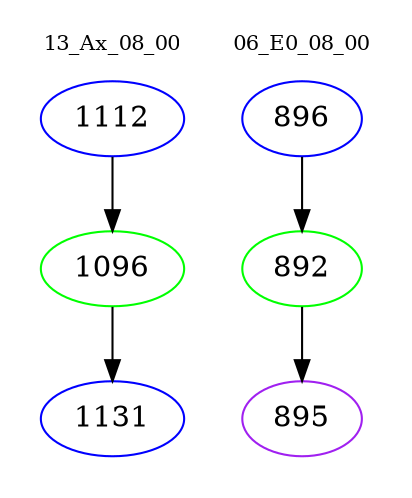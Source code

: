digraph{
subgraph cluster_0 {
color = white
label = "13_Ax_08_00";
fontsize=10;
T0_1112 [label="1112", color="blue"]
T0_1112 -> T0_1096 [color="black"]
T0_1096 [label="1096", color="green"]
T0_1096 -> T0_1131 [color="black"]
T0_1131 [label="1131", color="blue"]
}
subgraph cluster_1 {
color = white
label = "06_E0_08_00";
fontsize=10;
T1_896 [label="896", color="blue"]
T1_896 -> T1_892 [color="black"]
T1_892 [label="892", color="green"]
T1_892 -> T1_895 [color="black"]
T1_895 [label="895", color="purple"]
}
}
